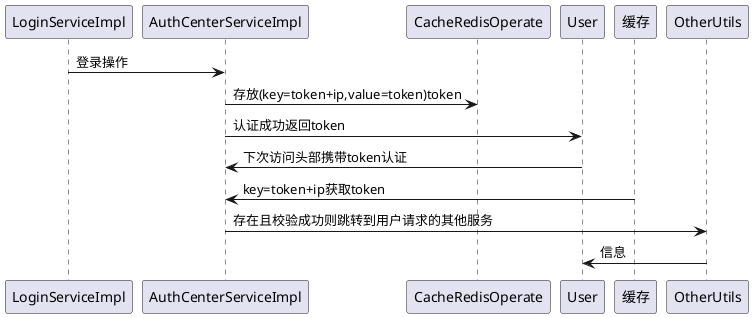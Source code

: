 @startuml
LoginServiceImpl -> AuthCenterServiceImpl: 登录操作
AuthCenterServiceImpl -> CacheRedisOperate: 存放(key=token+ip,value=token)token

User <- AuthCenterServiceImpl : 认证成功返回token
User -> AuthCenterServiceImpl: 下次访问头部携带token认证
AuthCenterServiceImpl <- 缓存: key=token+ip获取token
OtherUtils <- AuthCenterServiceImpl: 存在且校验成功则跳转到用户请求的其他服务
OtherUtils -> User: 信息
@enduml